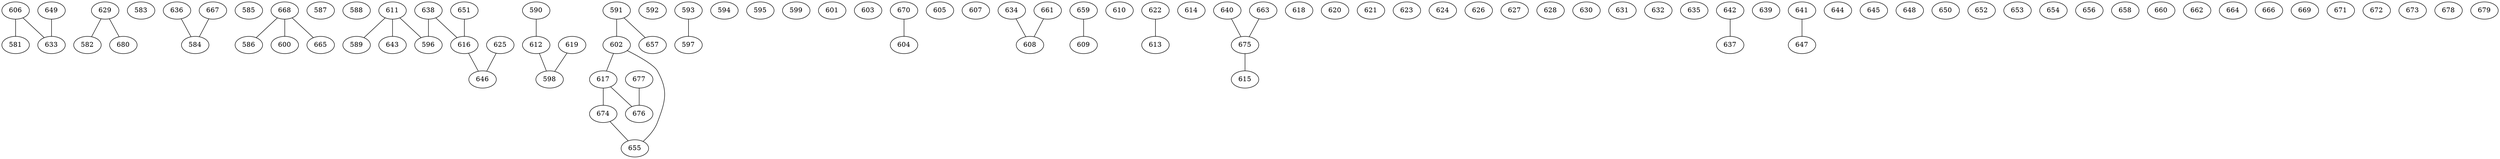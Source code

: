 graph {
    581 []
    582 []
    583 []
    584 []
    585 []
    586 []
    587 []
    588 []
    589 []
    590 []
    591 []
    592 []
    593 []
    594 []
    595 []
    596 []
    597 []
    598 []
    599 []
    600 []
    601 []
    602 []
    603 []
    604 []
    605 []
    606 []
    607 []
    608 []
    609 []
    610 []
    611 []
    612 []
    613 []
    614 []
    615 []
    616 []
    617 []
    618 []
    619 []
    620 []
    621 []
    622 []
    623 []
    624 []
    625 []
    626 []
    627 []
    628 []
    629 []
    630 []
    631 []
    632 []
    633 []
    634 []
    635 []
    636 []
    637 []
    638 []
    639 []
    640 []
    641 []
    642 []
    643 []
    644 []
    645 []
    646 []
    647 []
    648 []
    649 []
    650 []
    651 []
    652 []
    653 []
    654 []
    655 []
    656 []
    657 []
    658 []
    659 []
    660 []
    661 []
    662 []
    663 []
    664 []
    665 []
    666 []
    667 []
    668 []
    669 []
    670 []
    671 []
    672 []
    673 []
    674 []
    675 []
    676 []
    677 []
    678 []
    679 []
    680 []
    606 -- 581
    668 -- 586
    617 -- 674
    677 -- 676
    602 -- 617
    611 -- 643
    674 -- 655
    591 -- 602
    611 -- 596
    622 -- 613
    612 -- 598
    651 -- 616
    616 -- 646
    667 -- 584
    619 -- 598
    590 -- 612
    641 -- 647
    668 -- 600
    636 -- 584
    593 -- 597
    670 -- 604
    663 -- 675
    649 -- 633
    611 -- 589
    640 -- 675
    638 -- 596
    606 -- 633
    655 -- 602
    629 -- 680
    638 -- 616
    668 -- 665
    625 -- 646
    642 -- 637
    591 -- 657
    629 -- 582
    617 -- 676
    634 -- 608
    659 -- 609
    675 -- 615
    661 -- 608
}
